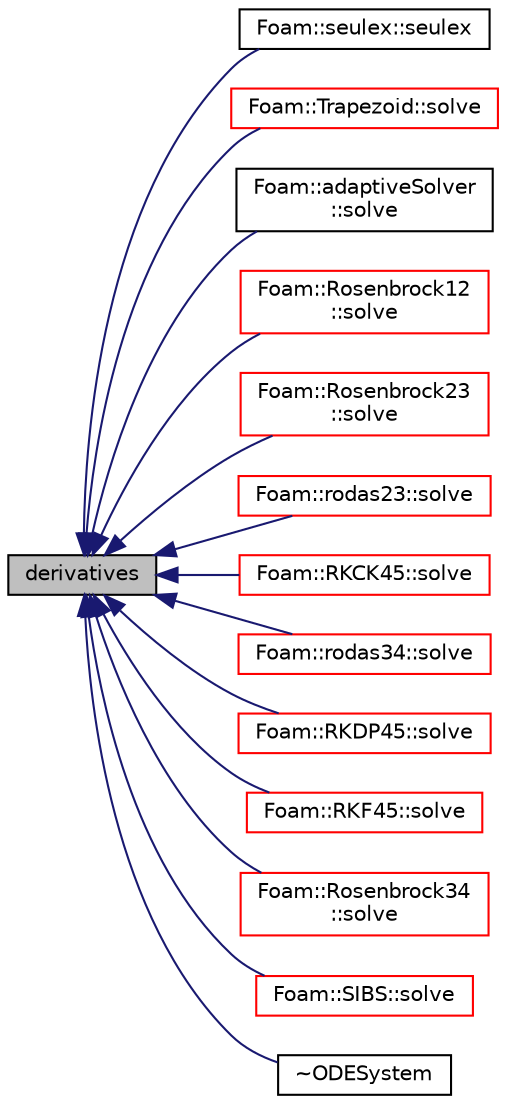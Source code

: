 digraph "derivatives"
{
  bgcolor="transparent";
  edge [fontname="Helvetica",fontsize="10",labelfontname="Helvetica",labelfontsize="10"];
  node [fontname="Helvetica",fontsize="10",shape=record];
  rankdir="LR";
  Node39 [label="derivatives",height=0.2,width=0.4,color="black", fillcolor="grey75", style="filled", fontcolor="black"];
  Node39 -> Node40 [dir="back",color="midnightblue",fontsize="10",style="solid",fontname="Helvetica"];
  Node40 [label="Foam::seulex::seulex",height=0.2,width=0.4,color="black",URL="$a26729.html#a506512f869bd359e1fad319ea9f42b81",tooltip="Construct from ODESystem. "];
  Node39 -> Node41 [dir="back",color="midnightblue",fontsize="10",style="solid",fontname="Helvetica"];
  Node41 [label="Foam::Trapezoid::solve",height=0.2,width=0.4,color="red",URL="$a26737.html#ab251311d21daf700b24723afe0ef21e0",tooltip="Solve a single step dx and return the error. "];
  Node39 -> Node44 [dir="back",color="midnightblue",fontsize="10",style="solid",fontname="Helvetica"];
  Node44 [label="Foam::adaptiveSolver\l::solve",height=0.2,width=0.4,color="black",URL="$a26681.html#aeb9e6cd4e188d528af3e09fd232b29c9",tooltip="Solve the ODE system and the update the state. "];
  Node39 -> Node45 [dir="back",color="midnightblue",fontsize="10",style="solid",fontname="Helvetica"];
  Node45 [label="Foam::Rosenbrock12\l::solve",height=0.2,width=0.4,color="red",URL="$a26717.html#ab251311d21daf700b24723afe0ef21e0",tooltip="Solve a single step dx and return the error. "];
  Node39 -> Node48 [dir="back",color="midnightblue",fontsize="10",style="solid",fontname="Helvetica"];
  Node48 [label="Foam::Rosenbrock23\l::solve",height=0.2,width=0.4,color="red",URL="$a26721.html#ab251311d21daf700b24723afe0ef21e0",tooltip="Solve a single step dx and return the error. "];
  Node39 -> Node51 [dir="back",color="midnightblue",fontsize="10",style="solid",fontname="Helvetica"];
  Node51 [label="Foam::rodas23::solve",height=0.2,width=0.4,color="red",URL="$a26709.html#ab251311d21daf700b24723afe0ef21e0",tooltip="Solve a single step dx and return the error. "];
  Node39 -> Node54 [dir="back",color="midnightblue",fontsize="10",style="solid",fontname="Helvetica"];
  Node54 [label="Foam::RKCK45::solve",height=0.2,width=0.4,color="red",URL="$a26697.html#ab251311d21daf700b24723afe0ef21e0",tooltip="Solve a single step dx and return the error. "];
  Node39 -> Node57 [dir="back",color="midnightblue",fontsize="10",style="solid",fontname="Helvetica"];
  Node57 [label="Foam::rodas34::solve",height=0.2,width=0.4,color="red",URL="$a26713.html#ab251311d21daf700b24723afe0ef21e0",tooltip="Solve a single step dx and return the error. "];
  Node39 -> Node60 [dir="back",color="midnightblue",fontsize="10",style="solid",fontname="Helvetica"];
  Node60 [label="Foam::RKDP45::solve",height=0.2,width=0.4,color="red",URL="$a26701.html#ab251311d21daf700b24723afe0ef21e0",tooltip="Solve a single step dx and return the error. "];
  Node39 -> Node63 [dir="back",color="midnightblue",fontsize="10",style="solid",fontname="Helvetica"];
  Node63 [label="Foam::RKF45::solve",height=0.2,width=0.4,color="red",URL="$a26705.html#ab251311d21daf700b24723afe0ef21e0",tooltip="Solve a single step dx and return the error. "];
  Node39 -> Node66 [dir="back",color="midnightblue",fontsize="10",style="solid",fontname="Helvetica"];
  Node66 [label="Foam::Rosenbrock34\l::solve",height=0.2,width=0.4,color="red",URL="$a26725.html#ab251311d21daf700b24723afe0ef21e0",tooltip="Solve a single step dx and return the error. "];
  Node39 -> Node69 [dir="back",color="midnightblue",fontsize="10",style="solid",fontname="Helvetica"];
  Node69 [label="Foam::SIBS::solve",height=0.2,width=0.4,color="red",URL="$a26733.html#af8a10009f468a3db8d07f3d8d92e10cb",tooltip="Solve the ODE system as far as possible upto dxTry. "];
  Node39 -> Node72 [dir="back",color="midnightblue",fontsize="10",style="solid",fontname="Helvetica"];
  Node72 [label="~ODESystem",height=0.2,width=0.4,color="black",URL="$a26741.html#acff45c9d2262138618ff5bcd54a92c72",tooltip="Destructor. "];
}
